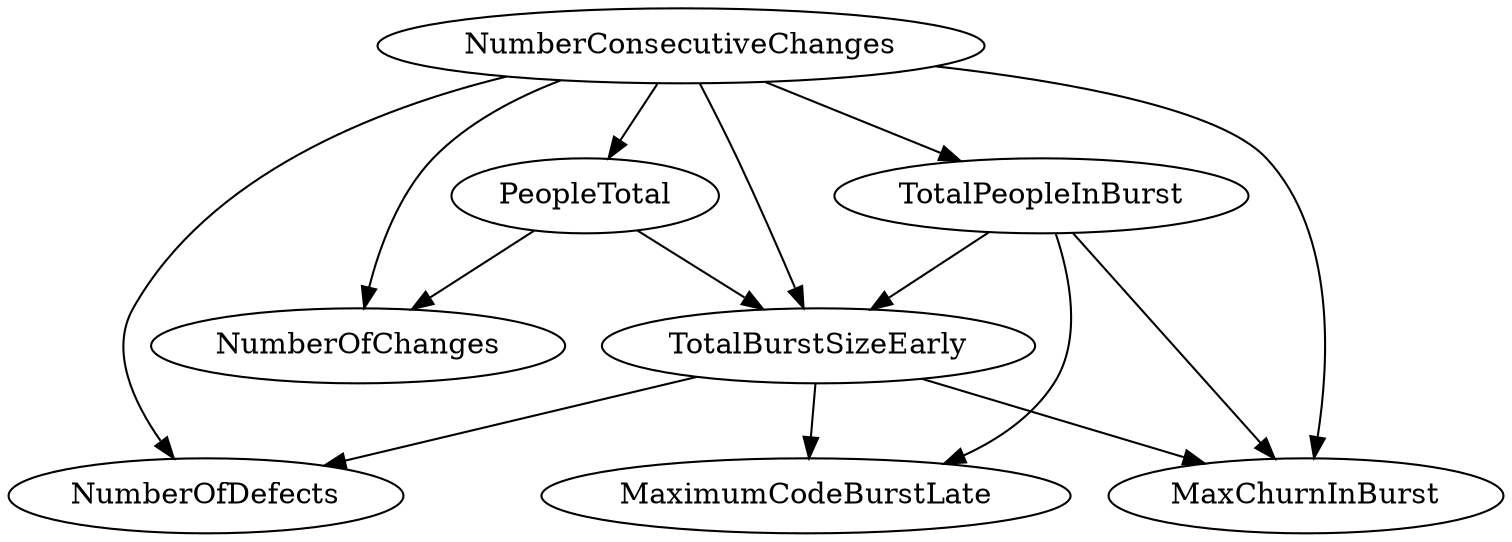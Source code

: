 digraph {
   NumberOfDefects;
   NumberOfChanges;
   TotalPeopleInBurst;
   TotalBurstSizeEarly;
   MaxChurnInBurst;
   NumberConsecutiveChanges;
   MaximumCodeBurstLate;
   PeopleTotal;
   TotalPeopleInBurst -> TotalBurstSizeEarly;
   TotalPeopleInBurst -> MaxChurnInBurst;
   TotalPeopleInBurst -> MaximumCodeBurstLate;
   TotalBurstSizeEarly -> NumberOfDefects;
   TotalBurstSizeEarly -> MaxChurnInBurst;
   TotalBurstSizeEarly -> MaximumCodeBurstLate;
   NumberConsecutiveChanges -> NumberOfDefects;
   NumberConsecutiveChanges -> NumberOfChanges;
   NumberConsecutiveChanges -> TotalPeopleInBurst;
   NumberConsecutiveChanges -> TotalBurstSizeEarly;
   NumberConsecutiveChanges -> MaxChurnInBurst;
   NumberConsecutiveChanges -> PeopleTotal;
   PeopleTotal -> NumberOfChanges;
   PeopleTotal -> TotalBurstSizeEarly;
}
